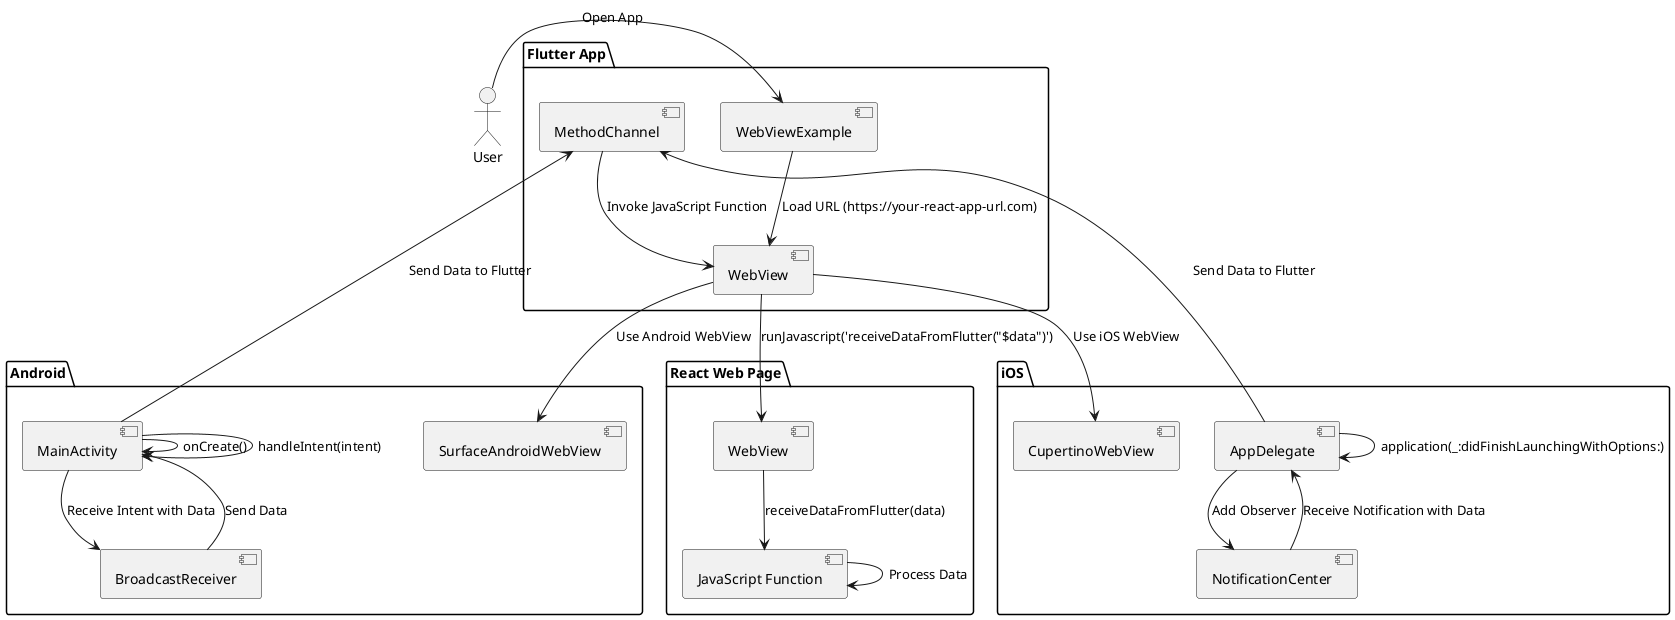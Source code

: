 @startuml

actor User

package "Flutter App" {
  [WebViewExample]
  [WebView] as WebViewFlutter
  [MethodChannel] as FlutterMethodChannel
}

package "Android" {
  [MainActivity]
  [BroadcastReceiver]
  [SurfaceAndroidWebView]
}

package "iOS" {
  [AppDelegate]
  [NotificationCenter]
  [CupertinoWebView]
}

package "React Web Page" {
  [WebView] as WebViewReact
  [JavaScript Function] as JSFunction
}

User -> WebViewExample: Open App
WebViewExample --> WebViewFlutter: Load URL (https://your-react-app-url.com)

WebViewFlutter --> SurfaceAndroidWebView: Use Android WebView
WebViewFlutter --> CupertinoWebView: Use iOS WebView

MainActivity --> MainActivity: onCreate()
MainActivity --> MainActivity: handleIntent(intent)
MainActivity --> BroadcastReceiver: Receive Intent with Data
BroadcastReceiver --> MainActivity: Send Data

MainActivity --> FlutterMethodChannel: Send Data to Flutter
FlutterMethodChannel --> WebViewFlutter: Invoke JavaScript Function

AppDelegate --> AppDelegate: application(_:didFinishLaunchingWithOptions:)
AppDelegate --> NotificationCenter: Add Observer
NotificationCenter --> AppDelegate: Receive Notification with Data
AppDelegate --> FlutterMethodChannel: Send Data to Flutter

WebViewFlutter --> WebViewReact: runJavascript('receiveDataFromFlutter("$data")')
WebViewReact --> JSFunction: receiveDataFromFlutter(data)

JSFunction --> JSFunction: Process Data

@enduml
